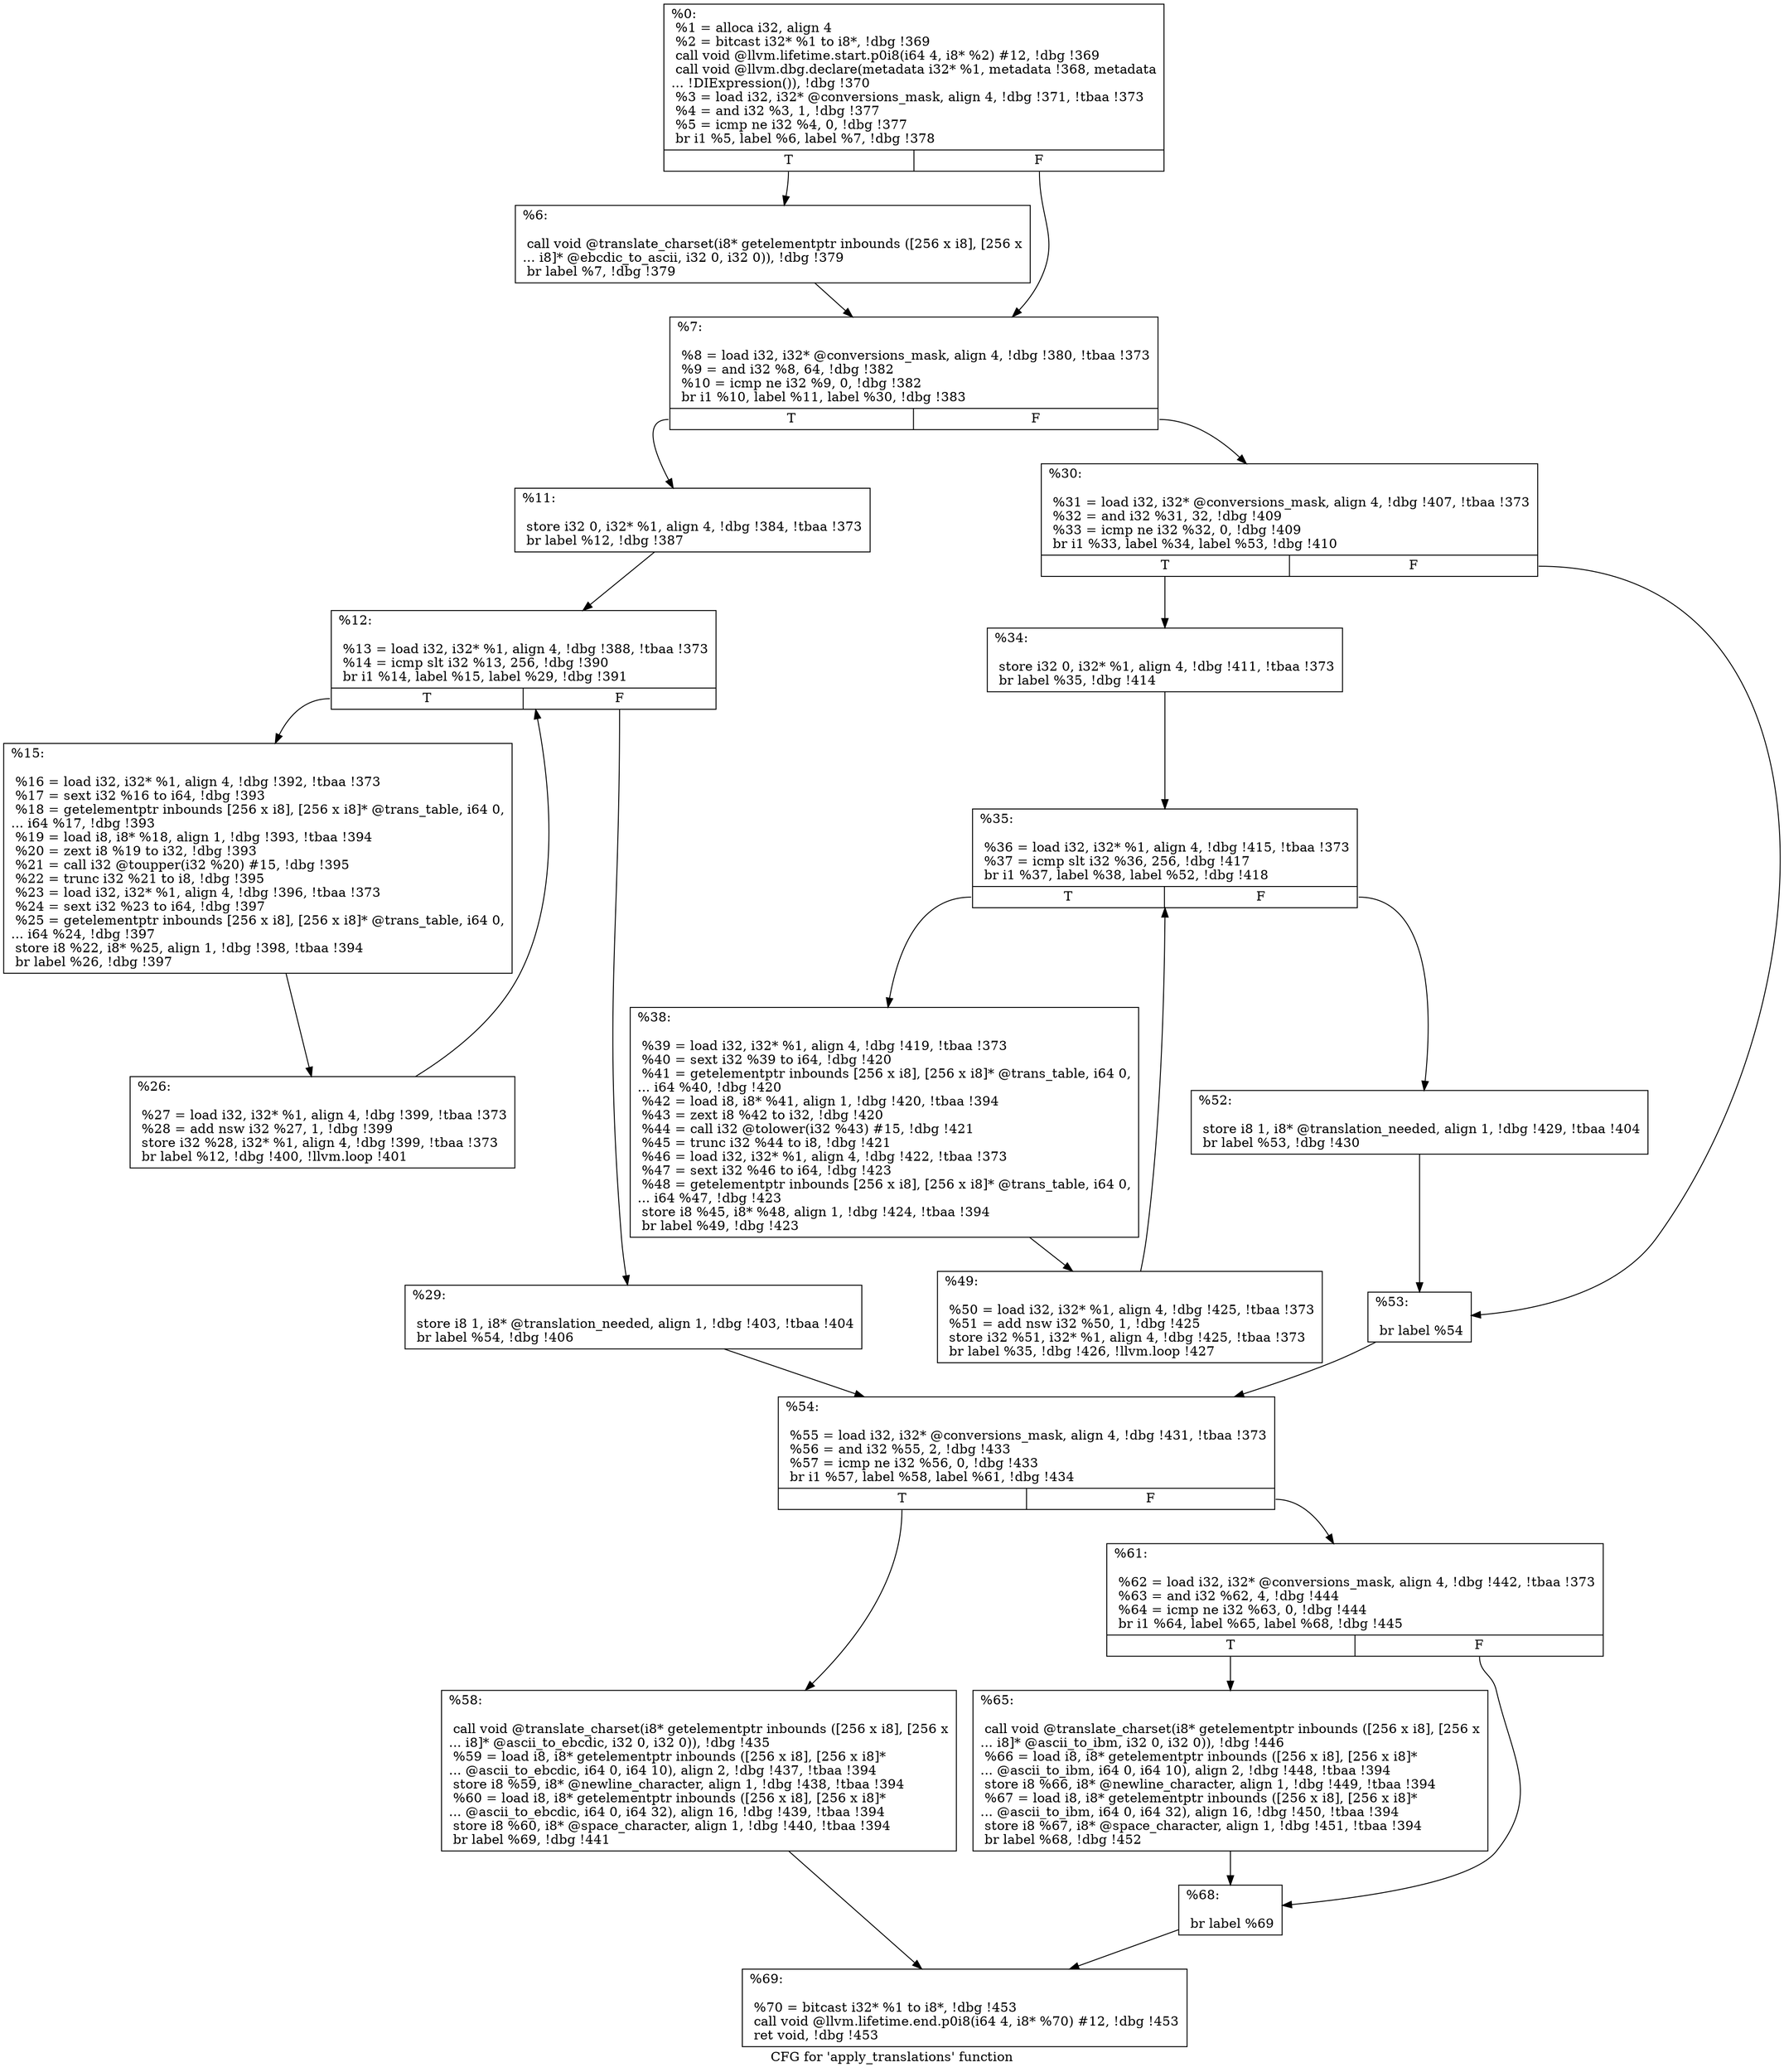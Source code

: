 digraph "CFG for 'apply_translations' function" {
	label="CFG for 'apply_translations' function";

	Node0x23c2dd0 [shape=record,label="{%0:\l  %1 = alloca i32, align 4\l  %2 = bitcast i32* %1 to i8*, !dbg !369\l  call void @llvm.lifetime.start.p0i8(i64 4, i8* %2) #12, !dbg !369\l  call void @llvm.dbg.declare(metadata i32* %1, metadata !368, metadata\l... !DIExpression()), !dbg !370\l  %3 = load i32, i32* @conversions_mask, align 4, !dbg !371, !tbaa !373\l  %4 = and i32 %3, 1, !dbg !377\l  %5 = icmp ne i32 %4, 0, !dbg !377\l  br i1 %5, label %6, label %7, !dbg !378\l|{<s0>T|<s1>F}}"];
	Node0x23c2dd0:s0 -> Node0x23c2ed0;
	Node0x23c2dd0:s1 -> Node0x23c2f20;
	Node0x23c2ed0 [shape=record,label="{%6:\l\l  call void @translate_charset(i8* getelementptr inbounds ([256 x i8], [256 x\l... i8]* @ebcdic_to_ascii, i32 0, i32 0)), !dbg !379\l  br label %7, !dbg !379\l}"];
	Node0x23c2ed0 -> Node0x23c2f20;
	Node0x23c2f20 [shape=record,label="{%7:\l\l  %8 = load i32, i32* @conversions_mask, align 4, !dbg !380, !tbaa !373\l  %9 = and i32 %8, 64, !dbg !382\l  %10 = icmp ne i32 %9, 0, !dbg !382\l  br i1 %10, label %11, label %30, !dbg !383\l|{<s0>T|<s1>F}}"];
	Node0x23c2f20:s0 -> Node0x23c2f70;
	Node0x23c2f20:s1 -> Node0x23c3100;
	Node0x23c2f70 [shape=record,label="{%11:\l\l  store i32 0, i32* %1, align 4, !dbg !384, !tbaa !373\l  br label %12, !dbg !387\l}"];
	Node0x23c2f70 -> Node0x23c2fc0;
	Node0x23c2fc0 [shape=record,label="{%12:\l\l  %13 = load i32, i32* %1, align 4, !dbg !388, !tbaa !373\l  %14 = icmp slt i32 %13, 256, !dbg !390\l  br i1 %14, label %15, label %29, !dbg !391\l|{<s0>T|<s1>F}}"];
	Node0x23c2fc0:s0 -> Node0x23c3010;
	Node0x23c2fc0:s1 -> Node0x23c30b0;
	Node0x23c3010 [shape=record,label="{%15:\l\l  %16 = load i32, i32* %1, align 4, !dbg !392, !tbaa !373\l  %17 = sext i32 %16 to i64, !dbg !393\l  %18 = getelementptr inbounds [256 x i8], [256 x i8]* @trans_table, i64 0,\l... i64 %17, !dbg !393\l  %19 = load i8, i8* %18, align 1, !dbg !393, !tbaa !394\l  %20 = zext i8 %19 to i32, !dbg !393\l  %21 = call i32 @toupper(i32 %20) #15, !dbg !395\l  %22 = trunc i32 %21 to i8, !dbg !395\l  %23 = load i32, i32* %1, align 4, !dbg !396, !tbaa !373\l  %24 = sext i32 %23 to i64, !dbg !397\l  %25 = getelementptr inbounds [256 x i8], [256 x i8]* @trans_table, i64 0,\l... i64 %24, !dbg !397\l  store i8 %22, i8* %25, align 1, !dbg !398, !tbaa !394\l  br label %26, !dbg !397\l}"];
	Node0x23c3010 -> Node0x23c3060;
	Node0x23c3060 [shape=record,label="{%26:\l\l  %27 = load i32, i32* %1, align 4, !dbg !399, !tbaa !373\l  %28 = add nsw i32 %27, 1, !dbg !399\l  store i32 %28, i32* %1, align 4, !dbg !399, !tbaa !373\l  br label %12, !dbg !400, !llvm.loop !401\l}"];
	Node0x23c3060 -> Node0x23c2fc0;
	Node0x23c30b0 [shape=record,label="{%29:\l\l  store i8 1, i8* @translation_needed, align 1, !dbg !403, !tbaa !404\l  br label %54, !dbg !406\l}"];
	Node0x23c30b0 -> Node0x23c3330;
	Node0x23c3100 [shape=record,label="{%30:\l\l  %31 = load i32, i32* @conversions_mask, align 4, !dbg !407, !tbaa !373\l  %32 = and i32 %31, 32, !dbg !409\l  %33 = icmp ne i32 %32, 0, !dbg !409\l  br i1 %33, label %34, label %53, !dbg !410\l|{<s0>T|<s1>F}}"];
	Node0x23c3100:s0 -> Node0x23c3150;
	Node0x23c3100:s1 -> Node0x23c32e0;
	Node0x23c3150 [shape=record,label="{%34:\l\l  store i32 0, i32* %1, align 4, !dbg !411, !tbaa !373\l  br label %35, !dbg !414\l}"];
	Node0x23c3150 -> Node0x23c31a0;
	Node0x23c31a0 [shape=record,label="{%35:\l\l  %36 = load i32, i32* %1, align 4, !dbg !415, !tbaa !373\l  %37 = icmp slt i32 %36, 256, !dbg !417\l  br i1 %37, label %38, label %52, !dbg !418\l|{<s0>T|<s1>F}}"];
	Node0x23c31a0:s0 -> Node0x23c31f0;
	Node0x23c31a0:s1 -> Node0x23c3290;
	Node0x23c31f0 [shape=record,label="{%38:\l\l  %39 = load i32, i32* %1, align 4, !dbg !419, !tbaa !373\l  %40 = sext i32 %39 to i64, !dbg !420\l  %41 = getelementptr inbounds [256 x i8], [256 x i8]* @trans_table, i64 0,\l... i64 %40, !dbg !420\l  %42 = load i8, i8* %41, align 1, !dbg !420, !tbaa !394\l  %43 = zext i8 %42 to i32, !dbg !420\l  %44 = call i32 @tolower(i32 %43) #15, !dbg !421\l  %45 = trunc i32 %44 to i8, !dbg !421\l  %46 = load i32, i32* %1, align 4, !dbg !422, !tbaa !373\l  %47 = sext i32 %46 to i64, !dbg !423\l  %48 = getelementptr inbounds [256 x i8], [256 x i8]* @trans_table, i64 0,\l... i64 %47, !dbg !423\l  store i8 %45, i8* %48, align 1, !dbg !424, !tbaa !394\l  br label %49, !dbg !423\l}"];
	Node0x23c31f0 -> Node0x23c3240;
	Node0x23c3240 [shape=record,label="{%49:\l\l  %50 = load i32, i32* %1, align 4, !dbg !425, !tbaa !373\l  %51 = add nsw i32 %50, 1, !dbg !425\l  store i32 %51, i32* %1, align 4, !dbg !425, !tbaa !373\l  br label %35, !dbg !426, !llvm.loop !427\l}"];
	Node0x23c3240 -> Node0x23c31a0;
	Node0x23c3290 [shape=record,label="{%52:\l\l  store i8 1, i8* @translation_needed, align 1, !dbg !429, !tbaa !404\l  br label %53, !dbg !430\l}"];
	Node0x23c3290 -> Node0x23c32e0;
	Node0x23c32e0 [shape=record,label="{%53:\l\l  br label %54\l}"];
	Node0x23c32e0 -> Node0x23c3330;
	Node0x23c3330 [shape=record,label="{%54:\l\l  %55 = load i32, i32* @conversions_mask, align 4, !dbg !431, !tbaa !373\l  %56 = and i32 %55, 2, !dbg !433\l  %57 = icmp ne i32 %56, 0, !dbg !433\l  br i1 %57, label %58, label %61, !dbg !434\l|{<s0>T|<s1>F}}"];
	Node0x23c3330:s0 -> Node0x23c3380;
	Node0x23c3330:s1 -> Node0x23c33d0;
	Node0x23c3380 [shape=record,label="{%58:\l\l  call void @translate_charset(i8* getelementptr inbounds ([256 x i8], [256 x\l... i8]* @ascii_to_ebcdic, i32 0, i32 0)), !dbg !435\l  %59 = load i8, i8* getelementptr inbounds ([256 x i8], [256 x i8]*\l... @ascii_to_ebcdic, i64 0, i64 10), align 2, !dbg !437, !tbaa !394\l  store i8 %59, i8* @newline_character, align 1, !dbg !438, !tbaa !394\l  %60 = load i8, i8* getelementptr inbounds ([256 x i8], [256 x i8]*\l... @ascii_to_ebcdic, i64 0, i64 32), align 16, !dbg !439, !tbaa !394\l  store i8 %60, i8* @space_character, align 1, !dbg !440, !tbaa !394\l  br label %69, !dbg !441\l}"];
	Node0x23c3380 -> Node0x23c34c0;
	Node0x23c33d0 [shape=record,label="{%61:\l\l  %62 = load i32, i32* @conversions_mask, align 4, !dbg !442, !tbaa !373\l  %63 = and i32 %62, 4, !dbg !444\l  %64 = icmp ne i32 %63, 0, !dbg !444\l  br i1 %64, label %65, label %68, !dbg !445\l|{<s0>T|<s1>F}}"];
	Node0x23c33d0:s0 -> Node0x23c3420;
	Node0x23c33d0:s1 -> Node0x23c3470;
	Node0x23c3420 [shape=record,label="{%65:\l\l  call void @translate_charset(i8* getelementptr inbounds ([256 x i8], [256 x\l... i8]* @ascii_to_ibm, i32 0, i32 0)), !dbg !446\l  %66 = load i8, i8* getelementptr inbounds ([256 x i8], [256 x i8]*\l... @ascii_to_ibm, i64 0, i64 10), align 2, !dbg !448, !tbaa !394\l  store i8 %66, i8* @newline_character, align 1, !dbg !449, !tbaa !394\l  %67 = load i8, i8* getelementptr inbounds ([256 x i8], [256 x i8]*\l... @ascii_to_ibm, i64 0, i64 32), align 16, !dbg !450, !tbaa !394\l  store i8 %67, i8* @space_character, align 1, !dbg !451, !tbaa !394\l  br label %68, !dbg !452\l}"];
	Node0x23c3420 -> Node0x23c3470;
	Node0x23c3470 [shape=record,label="{%68:\l\l  br label %69\l}"];
	Node0x23c3470 -> Node0x23c34c0;
	Node0x23c34c0 [shape=record,label="{%69:\l\l  %70 = bitcast i32* %1 to i8*, !dbg !453\l  call void @llvm.lifetime.end.p0i8(i64 4, i8* %70) #12, !dbg !453\l  ret void, !dbg !453\l}"];
}
